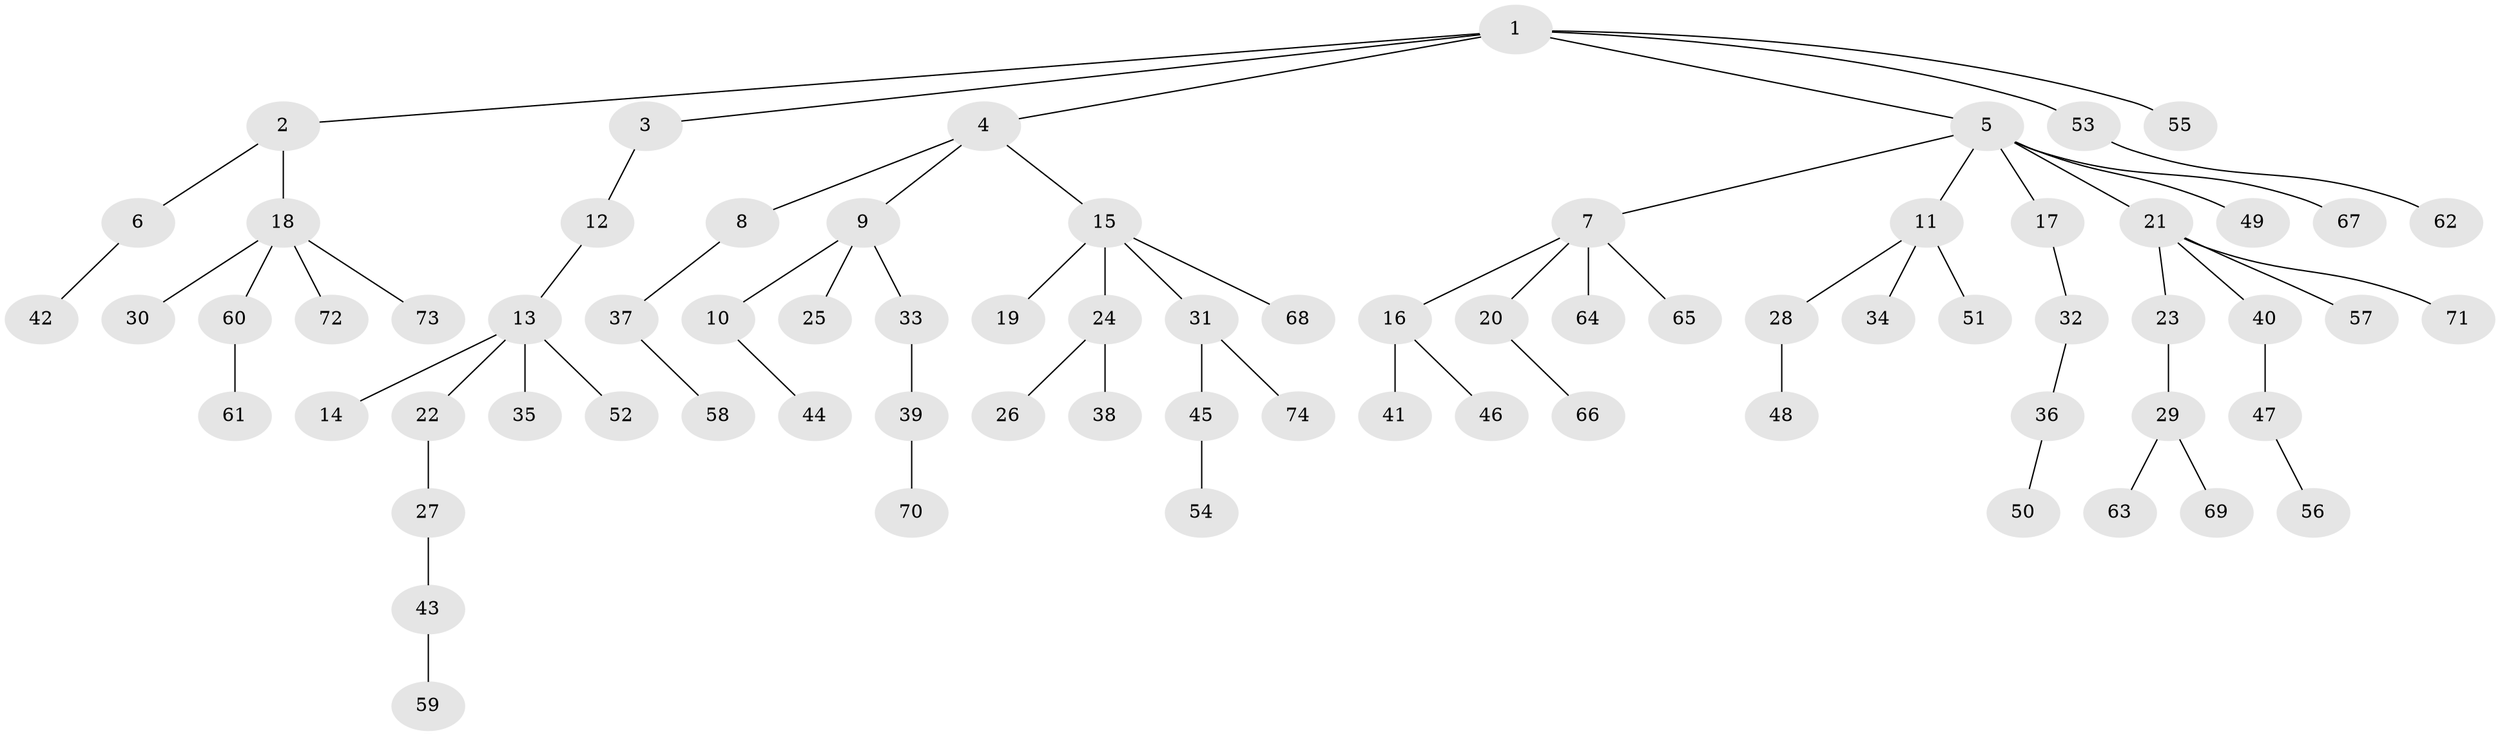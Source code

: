 // Generated by graph-tools (version 1.1) at 2025/50/03/09/25 03:50:16]
// undirected, 74 vertices, 73 edges
graph export_dot {
graph [start="1"]
  node [color=gray90,style=filled];
  1;
  2;
  3;
  4;
  5;
  6;
  7;
  8;
  9;
  10;
  11;
  12;
  13;
  14;
  15;
  16;
  17;
  18;
  19;
  20;
  21;
  22;
  23;
  24;
  25;
  26;
  27;
  28;
  29;
  30;
  31;
  32;
  33;
  34;
  35;
  36;
  37;
  38;
  39;
  40;
  41;
  42;
  43;
  44;
  45;
  46;
  47;
  48;
  49;
  50;
  51;
  52;
  53;
  54;
  55;
  56;
  57;
  58;
  59;
  60;
  61;
  62;
  63;
  64;
  65;
  66;
  67;
  68;
  69;
  70;
  71;
  72;
  73;
  74;
  1 -- 2;
  1 -- 3;
  1 -- 4;
  1 -- 5;
  1 -- 53;
  1 -- 55;
  2 -- 6;
  2 -- 18;
  3 -- 12;
  4 -- 8;
  4 -- 9;
  4 -- 15;
  5 -- 7;
  5 -- 11;
  5 -- 17;
  5 -- 21;
  5 -- 49;
  5 -- 67;
  6 -- 42;
  7 -- 16;
  7 -- 20;
  7 -- 64;
  7 -- 65;
  8 -- 37;
  9 -- 10;
  9 -- 25;
  9 -- 33;
  10 -- 44;
  11 -- 28;
  11 -- 34;
  11 -- 51;
  12 -- 13;
  13 -- 14;
  13 -- 22;
  13 -- 35;
  13 -- 52;
  15 -- 19;
  15 -- 24;
  15 -- 31;
  15 -- 68;
  16 -- 41;
  16 -- 46;
  17 -- 32;
  18 -- 30;
  18 -- 60;
  18 -- 72;
  18 -- 73;
  20 -- 66;
  21 -- 23;
  21 -- 40;
  21 -- 57;
  21 -- 71;
  22 -- 27;
  23 -- 29;
  24 -- 26;
  24 -- 38;
  27 -- 43;
  28 -- 48;
  29 -- 63;
  29 -- 69;
  31 -- 45;
  31 -- 74;
  32 -- 36;
  33 -- 39;
  36 -- 50;
  37 -- 58;
  39 -- 70;
  40 -- 47;
  43 -- 59;
  45 -- 54;
  47 -- 56;
  53 -- 62;
  60 -- 61;
}

